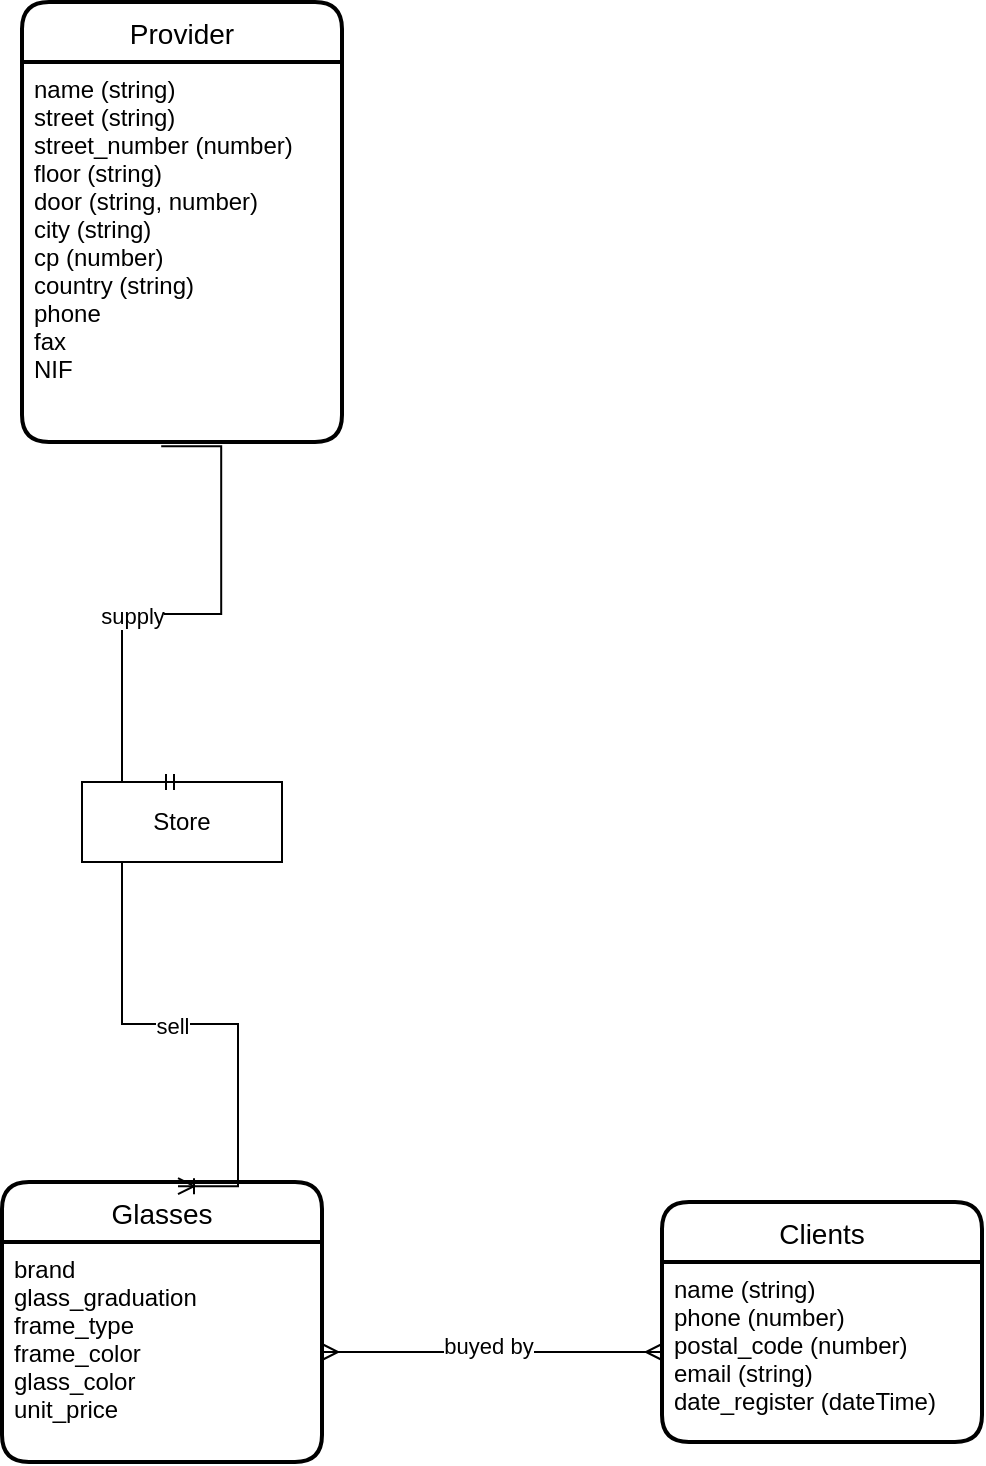 <mxfile version="20.8.10" type="github">
  <diagram id="R2lEEEUBdFMjLlhIrx00" name="Page-1">
    <mxGraphModel dx="1234" dy="671" grid="1" gridSize="10" guides="1" tooltips="1" connect="1" arrows="1" fold="1" page="1" pageScale="1" pageWidth="850" pageHeight="1100" math="0" shadow="0" extFonts="Permanent Marker^https://fonts.googleapis.com/css?family=Permanent+Marker">
      <root>
        <mxCell id="0" />
        <mxCell id="1" parent="0" />
        <mxCell id="8em4bjQFtXF6PNWURz7g-1" value="Clients" style="swimlane;childLayout=stackLayout;horizontal=1;startSize=30;horizontalStack=0;rounded=1;fontSize=14;fontStyle=0;strokeWidth=2;resizeParent=0;resizeLast=1;shadow=0;dashed=0;align=center;" vertex="1" parent="1">
          <mxGeometry x="460" y="620" width="160" height="120" as="geometry" />
        </mxCell>
        <mxCell id="8em4bjQFtXF6PNWURz7g-2" value="name (string)&#xa;phone (number)&#xa;postal_code (number)&#xa;email (string)&#xa;date_register (dateTime)" style="align=left;strokeColor=none;fillColor=none;spacingLeft=4;fontSize=12;verticalAlign=top;resizable=0;rotatable=0;part=1;" vertex="1" parent="8em4bjQFtXF6PNWURz7g-1">
          <mxGeometry y="30" width="160" height="90" as="geometry" />
        </mxCell>
        <mxCell id="8em4bjQFtXF6PNWURz7g-3" value="Glasses" style="swimlane;childLayout=stackLayout;horizontal=1;startSize=30;horizontalStack=0;rounded=1;fontSize=14;fontStyle=0;strokeWidth=2;resizeParent=0;resizeLast=1;shadow=0;dashed=0;align=center;" vertex="1" parent="1">
          <mxGeometry x="130" y="610" width="160" height="140" as="geometry" />
        </mxCell>
        <mxCell id="8em4bjQFtXF6PNWURz7g-4" value="brand&#xa;glass_graduation&#xa;frame_type&#xa;frame_color&#xa;glass_color&#xa;unit_price" style="align=left;strokeColor=none;fillColor=none;spacingLeft=4;fontSize=12;verticalAlign=top;resizable=0;rotatable=0;part=1;" vertex="1" parent="8em4bjQFtXF6PNWURz7g-3">
          <mxGeometry y="30" width="160" height="110" as="geometry" />
        </mxCell>
        <mxCell id="8em4bjQFtXF6PNWURz7g-11" value="Provider" style="swimlane;childLayout=stackLayout;horizontal=1;startSize=30;horizontalStack=0;rounded=1;fontSize=14;fontStyle=0;strokeWidth=2;resizeParent=0;resizeLast=1;shadow=0;dashed=0;align=center;" vertex="1" parent="1">
          <mxGeometry x="140" y="20" width="160" height="220" as="geometry" />
        </mxCell>
        <mxCell id="8em4bjQFtXF6PNWURz7g-12" value="name (string)&#xa;street (string)&#xa;street_number (number)&#xa;floor (string)&#xa;door (string, number)&#xa;city (string)&#xa;cp (number)&#xa;country (string)&#xa;phone&#xa;fax&#xa;NIF" style="align=left;strokeColor=none;fillColor=none;spacingLeft=4;fontSize=12;verticalAlign=top;resizable=0;rotatable=0;part=1;" vertex="1" parent="8em4bjQFtXF6PNWURz7g-11">
          <mxGeometry y="30" width="160" height="190" as="geometry" />
        </mxCell>
        <mxCell id="8em4bjQFtXF6PNWURz7g-15" value="Store" style="whiteSpace=wrap;html=1;align=center;" vertex="1" parent="1">
          <mxGeometry x="170" y="410" width="100" height="40" as="geometry" />
        </mxCell>
        <mxCell id="8em4bjQFtXF6PNWURz7g-31" value="" style="fontSize=12;html=1;endArrow=ERmandOne;rounded=0;exitX=0.435;exitY=1.011;exitDx=0;exitDy=0;exitPerimeter=0;entryX=0.5;entryY=0;entryDx=0;entryDy=0;edgeStyle=entityRelationEdgeStyle;" edge="1" parent="1" source="8em4bjQFtXF6PNWURz7g-12" target="8em4bjQFtXF6PNWURz7g-15">
          <mxGeometry width="100" height="100" relative="1" as="geometry">
            <mxPoint x="470" y="440" as="sourcePoint" />
            <mxPoint x="570" y="340" as="targetPoint" />
          </mxGeometry>
        </mxCell>
        <mxCell id="8em4bjQFtXF6PNWURz7g-32" value="supply" style="edgeLabel;html=1;align=center;verticalAlign=middle;resizable=0;points=[];" vertex="1" connectable="0" parent="8em4bjQFtXF6PNWURz7g-31">
          <mxGeometry x="0.142" y="1" relative="1" as="geometry">
            <mxPoint as="offset" />
          </mxGeometry>
        </mxCell>
        <mxCell id="8em4bjQFtXF6PNWURz7g-35" value="" style="edgeStyle=entityRelationEdgeStyle;fontSize=12;html=1;endArrow=ERoneToMany;rounded=0;exitX=0.5;exitY=1;exitDx=0;exitDy=0;entryX=0.55;entryY=0.015;entryDx=0;entryDy=0;entryPerimeter=0;" edge="1" parent="1" source="8em4bjQFtXF6PNWURz7g-15" target="8em4bjQFtXF6PNWURz7g-3">
          <mxGeometry width="100" height="100" relative="1" as="geometry">
            <mxPoint x="470" y="630" as="sourcePoint" />
            <mxPoint x="570" y="530" as="targetPoint" />
          </mxGeometry>
        </mxCell>
        <mxCell id="8em4bjQFtXF6PNWURz7g-36" value="sell" style="edgeLabel;html=1;align=center;verticalAlign=middle;resizable=0;points=[];" vertex="1" connectable="0" parent="8em4bjQFtXF6PNWURz7g-35">
          <mxGeometry x="-0.034" y="-1" relative="1" as="geometry">
            <mxPoint as="offset" />
          </mxGeometry>
        </mxCell>
        <mxCell id="8em4bjQFtXF6PNWURz7g-37" value="" style="edgeStyle=entityRelationEdgeStyle;fontSize=12;html=1;endArrow=ERmany;startArrow=ERmany;rounded=0;exitX=1;exitY=0.5;exitDx=0;exitDy=0;entryX=0;entryY=0.5;entryDx=0;entryDy=0;" edge="1" parent="1" source="8em4bjQFtXF6PNWURz7g-4" target="8em4bjQFtXF6PNWURz7g-2">
          <mxGeometry width="100" height="100" relative="1" as="geometry">
            <mxPoint x="470" y="720" as="sourcePoint" />
            <mxPoint x="570" y="620" as="targetPoint" />
          </mxGeometry>
        </mxCell>
        <mxCell id="8em4bjQFtXF6PNWURz7g-38" value="buyed by" style="edgeLabel;html=1;align=center;verticalAlign=middle;resizable=0;points=[];" vertex="1" connectable="0" parent="8em4bjQFtXF6PNWURz7g-37">
          <mxGeometry x="-0.023" y="3" relative="1" as="geometry">
            <mxPoint as="offset" />
          </mxGeometry>
        </mxCell>
      </root>
    </mxGraphModel>
  </diagram>
</mxfile>
